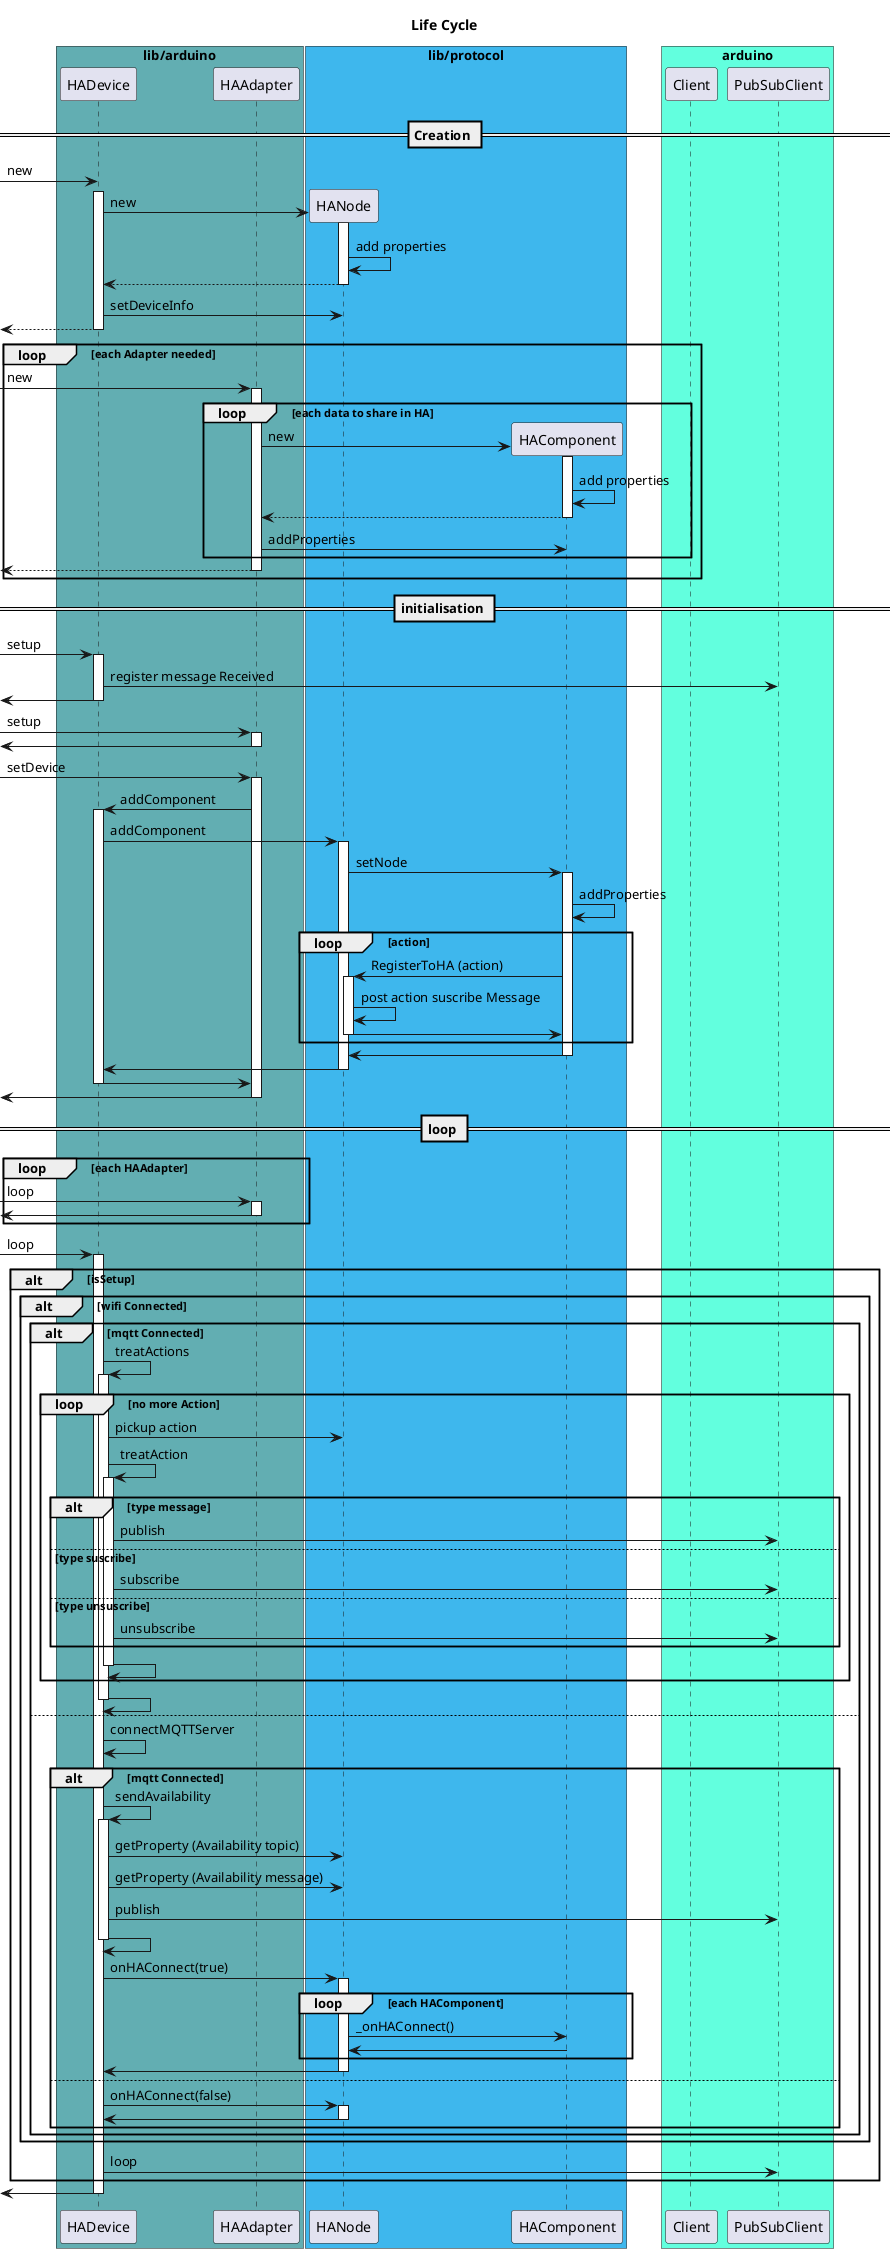 @startuml
title Life Cycle

box "lib/arduino" #62AEB2
participant HADevice
participant HAAdapter
end box
box "lib/protocol" #3eb7ed
participant HANode
participant HAComponent
end box
box "arduino" #62FFDE
participant Client
participant PubSubClient
end box

== Creation ==
create HADevice
[-> HADevice: new
activate HADevice
create HANode
HADevice -> HANode: new
activate HANode
HANode -> HANode: add properties
return
HADevice -> HANode: setDeviceInfo
return

loop each Adapter needed
    [-> HAAdapter: new
    activate HAAdapter
    loop each data to share in HA
        create HAComponent
        HAAdapter->HAComponent:new
        activate HAComponent
        HAComponent -> HAComponent: add properties
        return
        HAAdapter -> HAComponent : addProperties
    end
    return
end
== initialisation ==
[-> HADevice: setup
activate HADevice
HADevice -> PubSubClient : register message Received
HADevice->[
deactivate HADevice
[-> HAAdapter: setup
activate HAAdapter
HAAdapter->[
deactivate HAAdapter
[-> HAAdapter: setDevice
activate HAAdapter
HAAdapter -> HADevice : addComponent
activate HADevice
HADevice -> HANode : addComponent
activate HANode
HANode -> HAComponent : setNode
activate HAComponent
HAComponent -> HAComponent : addProperties
loop action
    HAComponent -> HANode : RegisterToHA (action)
    activate HANode
    HANode -> HANode : post action suscribe Message
    HANode -> HAComponent
    deactivate HANode
end
HAComponent -> HANode
deactivate HAComponent
HANode -> HADevice
deactivate HANode
HADevice -> HAAdapter
deactivate HADevice
HAAdapter->[
deactivate HAAdapter
== loop ==
loop each HAAdapter
    [-> HAAdapter: loop
    activate HAAdapter
    HAAdapter ->[
    deactivate HAAdapter
end
[-> HADevice: loop
activate HADevice
alt isSetup
    alt wifi Connected
        alt mqtt Connected
            HADevice -> HADevice : treatActions
            activate HADevice
            loop no more Action
                HADevice -> HANode: pickup action
                HADevice -> HADevice : treatAction
                activate HADevice
                alt type message
                    HADevice -> PubSubClient : publish
                else type suscribe
                    HADevice -> PubSubClient : subscribe
                else type unsuscribe
                    HADevice -> PubSubClient : unsubscribe
                end
                HADevice -> HADevice
                deactivate HADevice
            end
            HADevice -> HADevice
            deactivate HADevice
        else
            HADevice -> HADevice : connectMQTTServer
            alt mqtt Connected
                HADevice -> HADevice : sendAvailability
                activate HADevice
                HADevice -> HANode : getProperty (Availability topic)
                HADevice -> HANode : getProperty (Availability message)
                HADevice -> PubSubClient : publish
                HADevice -> HADevice
                deactivate HADevice
                HADevice -> HANode : onHAConnect(true)
                activate HANode
                loop each HAComponent
                    HANode -> HAComponent : _onHAConnect()
                    HAComponent -> HANode
                end
                HANode -> HADevice
                deactivate HANode
            else
                HADevice -> HANode : onHAConnect(false)
                activate HANode
                HANode -> HADevice
                deactivate HANode
            end
        end
    end
    HADevice -> PubSubClient : loop
end
HADevice->[
deactivate HADevice
@enduml
